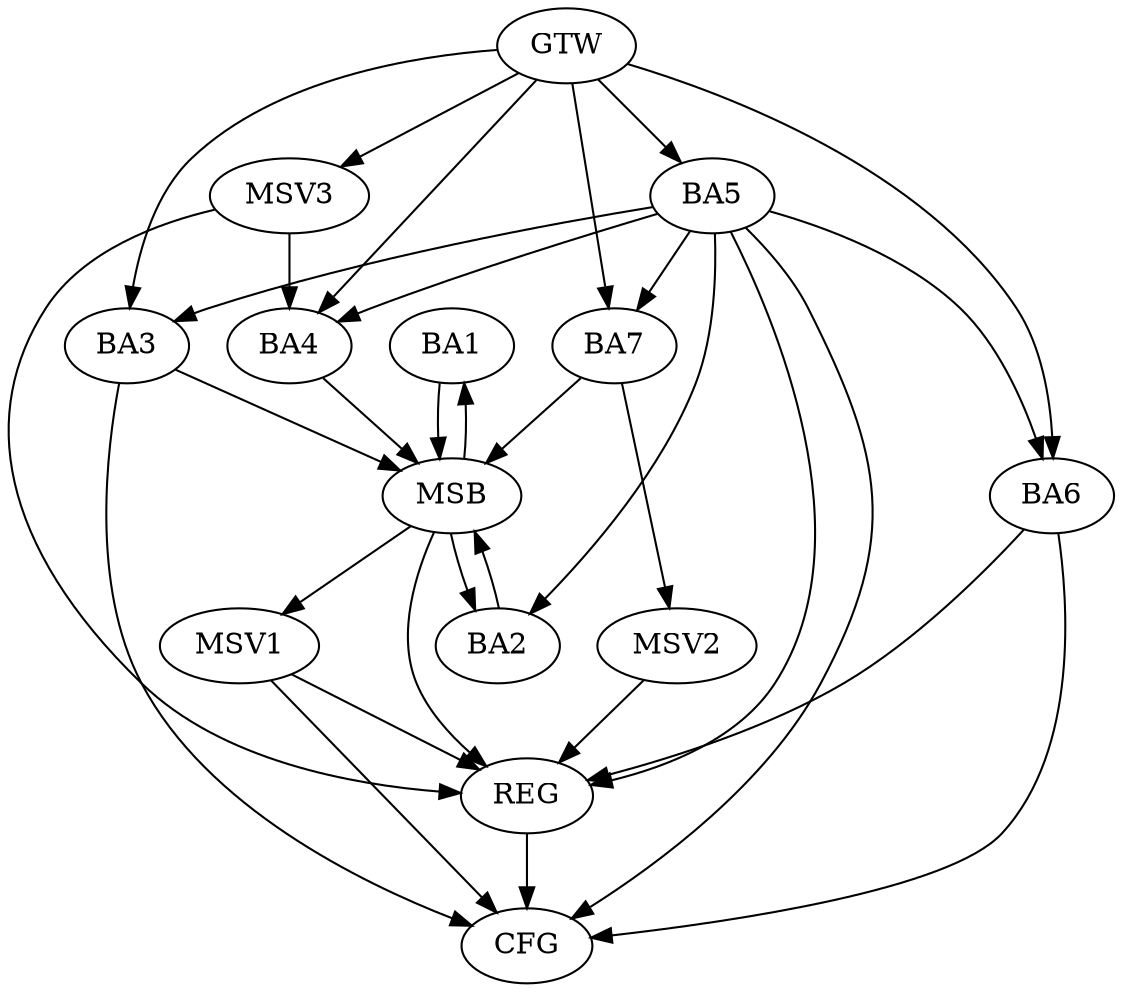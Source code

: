 strict digraph G {
  BA1 [ label="BA1" ];
  BA2 [ label="BA2" ];
  BA3 [ label="BA3" ];
  BA4 [ label="BA4" ];
  BA5 [ label="BA5" ];
  BA6 [ label="BA6" ];
  BA7 [ label="BA7" ];
  GTW [ label="GTW" ];
  REG [ label="REG" ];
  MSB [ label="MSB" ];
  CFG [ label="CFG" ];
  MSV1 [ label="MSV1" ];
  MSV2 [ label="MSV2" ];
  MSV3 [ label="MSV3" ];
  BA5 -> BA2;
  GTW -> BA3;
  GTW -> BA4;
  GTW -> BA5;
  GTW -> BA6;
  GTW -> BA7;
  BA5 -> REG;
  BA6 -> REG;
  BA1 -> MSB;
  MSB -> BA2;
  MSB -> REG;
  BA2 -> MSB;
  MSB -> BA1;
  BA3 -> MSB;
  BA4 -> MSB;
  BA7 -> MSB;
  BA6 -> CFG;
  BA5 -> CFG;
  BA3 -> CFG;
  REG -> CFG;
  BA5 -> BA3;
  BA5 -> BA4;
  BA5 -> BA7;
  BA5 -> BA6;
  MSB -> MSV1;
  MSV1 -> REG;
  MSV1 -> CFG;
  BA7 -> MSV2;
  MSV2 -> REG;
  MSV3 -> BA4;
  GTW -> MSV3;
  MSV3 -> REG;
}
